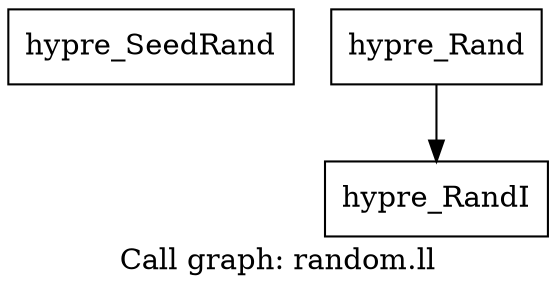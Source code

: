 digraph "Call graph: random.ll" {
	label="Call graph: random.ll";

	Node0x560d88565930 [shape=record,label="{hypre_SeedRand}"];
	Node0x560d885659e0 [shape=record,label="{hypre_RandI}"];
	Node0x560d88565a60 [shape=record,label="{hypre_Rand}"];
	Node0x560d88565a60 -> Node0x560d885659e0;
}
